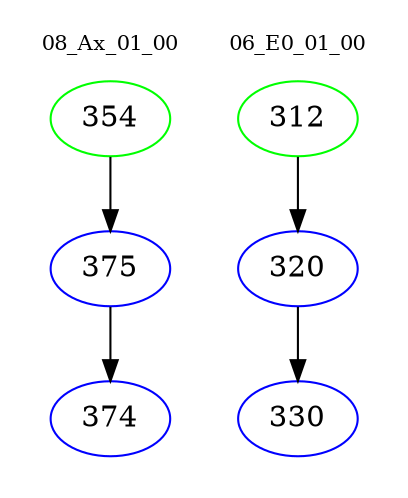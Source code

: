 digraph{
subgraph cluster_0 {
color = white
label = "08_Ax_01_00";
fontsize=10;
T0_354 [label="354", color="green"]
T0_354 -> T0_375 [color="black"]
T0_375 [label="375", color="blue"]
T0_375 -> T0_374 [color="black"]
T0_374 [label="374", color="blue"]
}
subgraph cluster_1 {
color = white
label = "06_E0_01_00";
fontsize=10;
T1_312 [label="312", color="green"]
T1_312 -> T1_320 [color="black"]
T1_320 [label="320", color="blue"]
T1_320 -> T1_330 [color="black"]
T1_330 [label="330", color="blue"]
}
}
